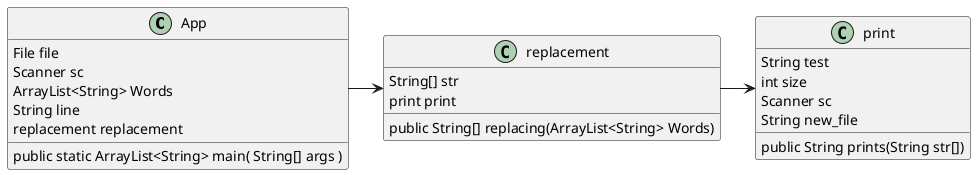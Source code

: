 @startuml
'https://plantuml.com/sequence-diagram

autonumber

@startuml
class App
{
    public static ArrayList<String> main( String[] args )
    File file
    Scanner sc
    ArrayList<String> Words
    String line
    replacement replacement
}
class replacement
{
    public String[] replacing(ArrayList<String> Words)
    String[] str
    print print
}
class print
{
    public String prints(String str[])
    String test
    int size
    Scanner sc
    String new_file
}

App->replacement
replacement->print

@enduml